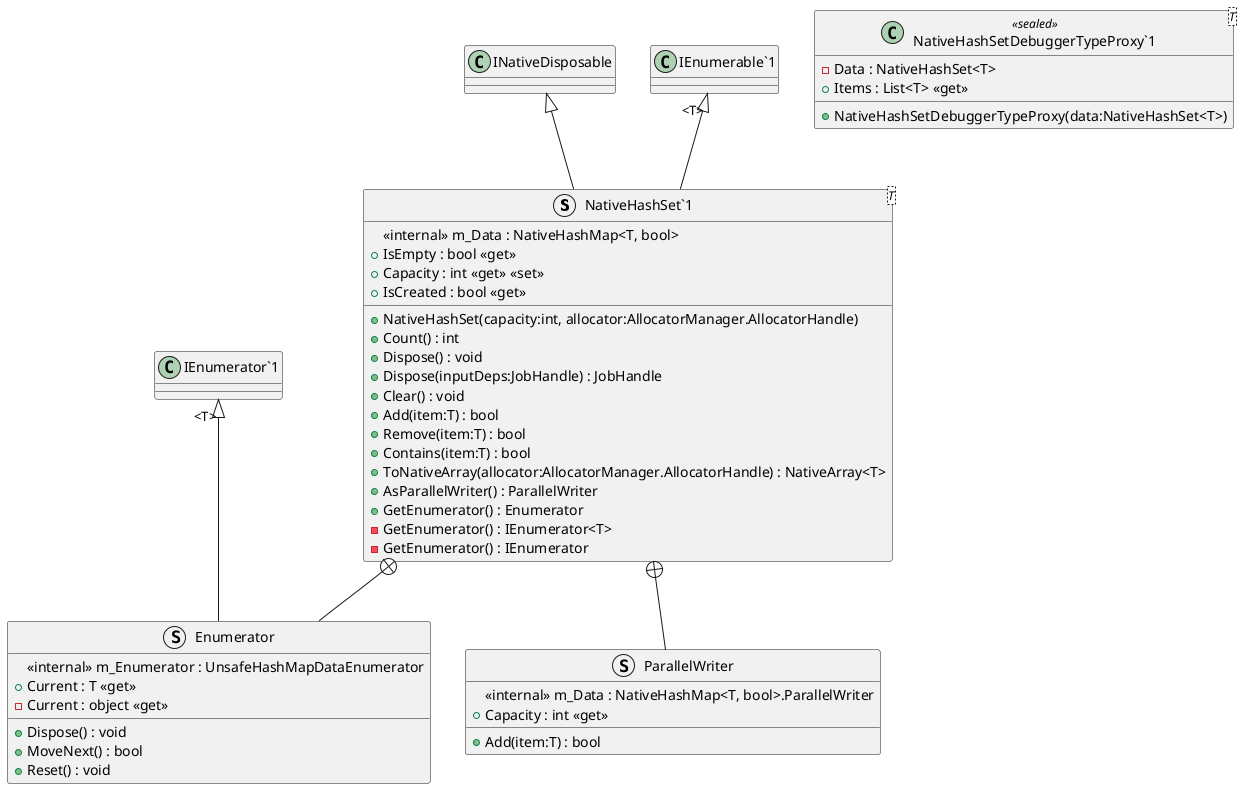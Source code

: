 @startuml
struct "NativeHashSet`1"<T> {
    <<internal>> m_Data : NativeHashMap<T, bool>
    + NativeHashSet(capacity:int, allocator:AllocatorManager.AllocatorHandle)
    + IsEmpty : bool <<get>>
    + Count() : int
    + Capacity : int <<get>> <<set>>
    + IsCreated : bool <<get>>
    + Dispose() : void
    + Dispose(inputDeps:JobHandle) : JobHandle
    + Clear() : void
    + Add(item:T) : bool
    + Remove(item:T) : bool
    + Contains(item:T) : bool
    + ToNativeArray(allocator:AllocatorManager.AllocatorHandle) : NativeArray<T>
    + AsParallelWriter() : ParallelWriter
    + GetEnumerator() : Enumerator
    - GetEnumerator() : IEnumerator<T>
    - GetEnumerator() : IEnumerator
}
class "NativeHashSetDebuggerTypeProxy`1"<T> <<sealed>> {
    - Data : NativeHashSet<T>
    + NativeHashSetDebuggerTypeProxy(data:NativeHashSet<T>)
    + Items : List<T> <<get>>
}
struct ParallelWriter {
    <<internal>> m_Data : NativeHashMap<T, bool>.ParallelWriter
    + Capacity : int <<get>>
    + Add(item:T) : bool
}
struct Enumerator {
    <<internal>> m_Enumerator : UnsafeHashMapDataEnumerator
    + Dispose() : void
    + MoveNext() : bool
    + Reset() : void
    + Current : T <<get>>
    - Current : object <<get>>
}
INativeDisposable <|-- "NativeHashSet`1"
"IEnumerable`1" "<T>" <|-- "NativeHashSet`1"
"NativeHashSet`1" +-- ParallelWriter
"NativeHashSet`1" +-- Enumerator
"IEnumerator`1" "<T>" <|-- Enumerator
@enduml
